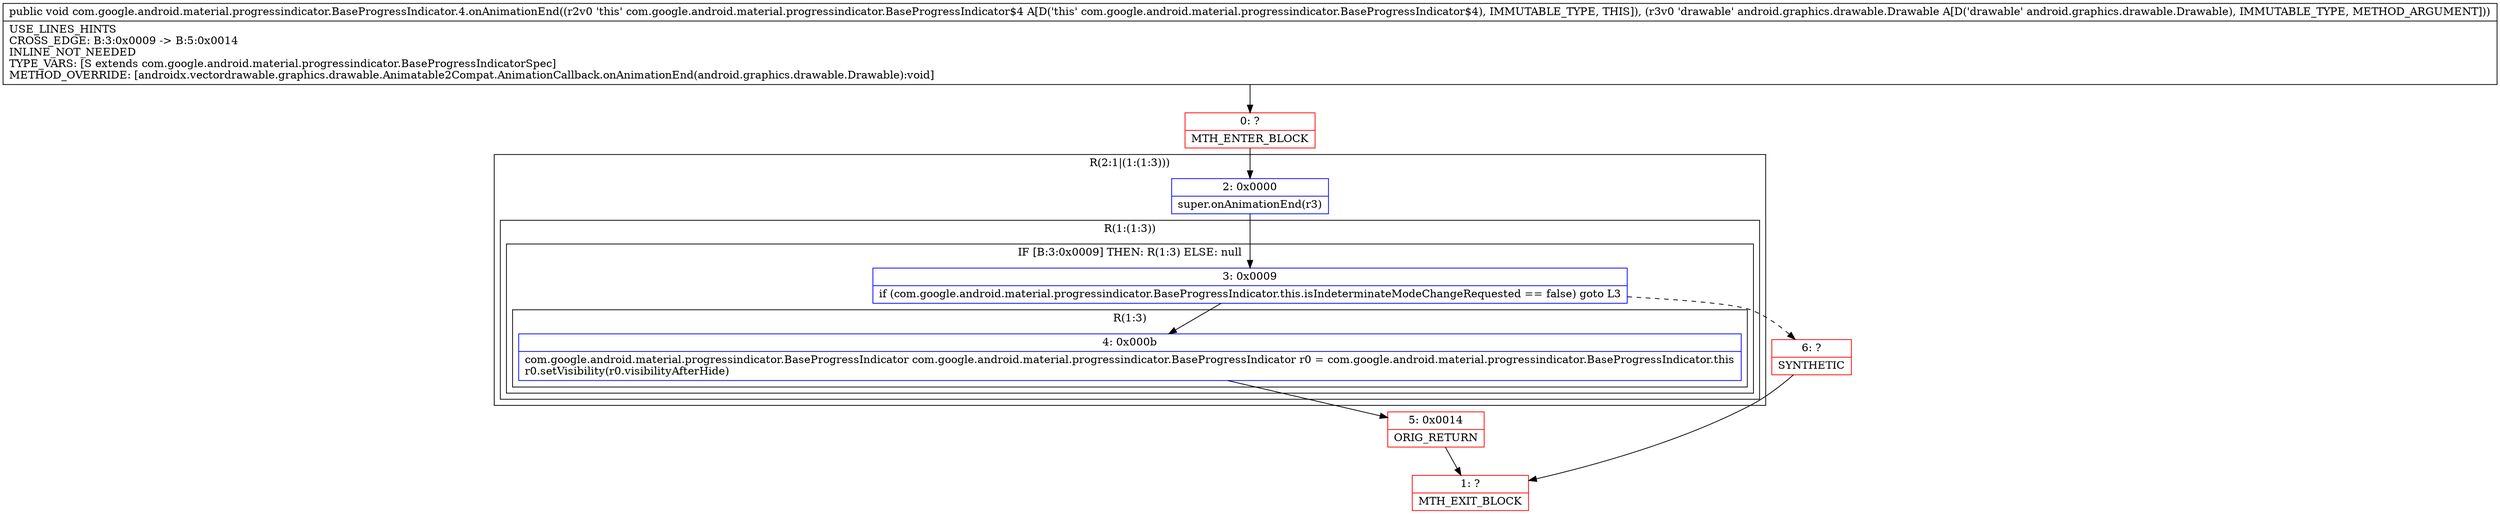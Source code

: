 digraph "CFG forcom.google.android.material.progressindicator.BaseProgressIndicator.4.onAnimationEnd(Landroid\/graphics\/drawable\/Drawable;)V" {
subgraph cluster_Region_1334890011 {
label = "R(2:1|(1:(1:3)))";
node [shape=record,color=blue];
Node_2 [shape=record,label="{2\:\ 0x0000|super.onAnimationEnd(r3)\l}"];
subgraph cluster_Region_72634286 {
label = "R(1:(1:3))";
node [shape=record,color=blue];
subgraph cluster_IfRegion_294436814 {
label = "IF [B:3:0x0009] THEN: R(1:3) ELSE: null";
node [shape=record,color=blue];
Node_3 [shape=record,label="{3\:\ 0x0009|if (com.google.android.material.progressindicator.BaseProgressIndicator.this.isIndeterminateModeChangeRequested == false) goto L3\l}"];
subgraph cluster_Region_870206201 {
label = "R(1:3)";
node [shape=record,color=blue];
Node_4 [shape=record,label="{4\:\ 0x000b|com.google.android.material.progressindicator.BaseProgressIndicator com.google.android.material.progressindicator.BaseProgressIndicator r0 = com.google.android.material.progressindicator.BaseProgressIndicator.this\lr0.setVisibility(r0.visibilityAfterHide)\l}"];
}
}
}
}
Node_0 [shape=record,color=red,label="{0\:\ ?|MTH_ENTER_BLOCK\l}"];
Node_5 [shape=record,color=red,label="{5\:\ 0x0014|ORIG_RETURN\l}"];
Node_1 [shape=record,color=red,label="{1\:\ ?|MTH_EXIT_BLOCK\l}"];
Node_6 [shape=record,color=red,label="{6\:\ ?|SYNTHETIC\l}"];
MethodNode[shape=record,label="{public void com.google.android.material.progressindicator.BaseProgressIndicator.4.onAnimationEnd((r2v0 'this' com.google.android.material.progressindicator.BaseProgressIndicator$4 A[D('this' com.google.android.material.progressindicator.BaseProgressIndicator$4), IMMUTABLE_TYPE, THIS]), (r3v0 'drawable' android.graphics.drawable.Drawable A[D('drawable' android.graphics.drawable.Drawable), IMMUTABLE_TYPE, METHOD_ARGUMENT]))  | USE_LINES_HINTS\lCROSS_EDGE: B:3:0x0009 \-\> B:5:0x0014\lINLINE_NOT_NEEDED\lTYPE_VARS: [S extends com.google.android.material.progressindicator.BaseProgressIndicatorSpec]\lMETHOD_OVERRIDE: [androidx.vectordrawable.graphics.drawable.Animatable2Compat.AnimationCallback.onAnimationEnd(android.graphics.drawable.Drawable):void]\l}"];
MethodNode -> Node_0;Node_2 -> Node_3;
Node_3 -> Node_4;
Node_3 -> Node_6[style=dashed];
Node_4 -> Node_5;
Node_0 -> Node_2;
Node_5 -> Node_1;
Node_6 -> Node_1;
}

